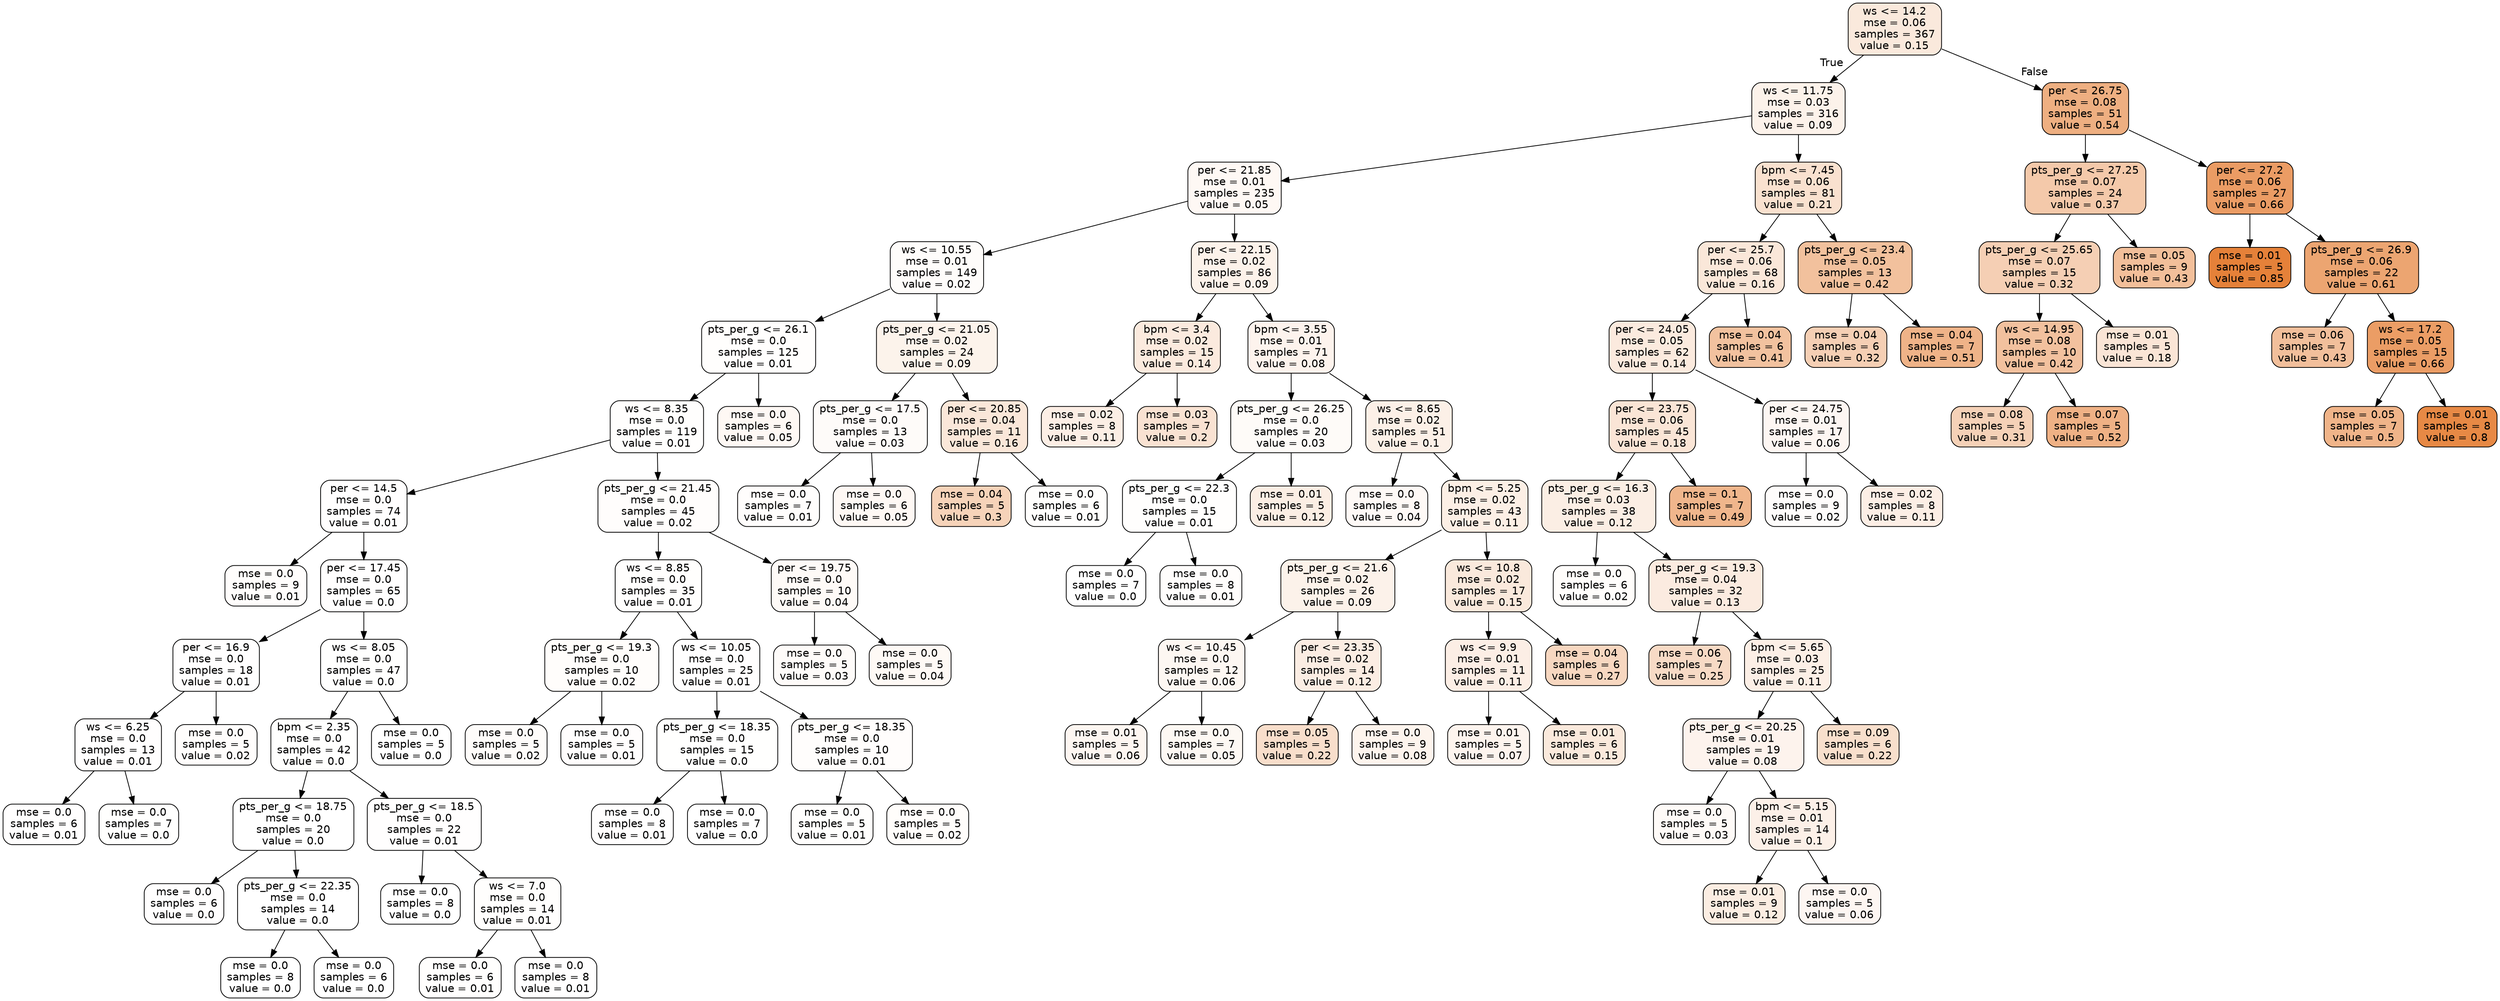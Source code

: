digraph Tree {
node [shape=box, style="filled, rounded", color="black", fontname=helvetica] ;
edge [fontname=helvetica] ;
0 [label="ws <= 14.2\nmse = 0.06\nsamples = 367\nvalue = 0.15", fillcolor="#fae9dc"] ;
1 [label="ws <= 11.75\nmse = 0.03\nsamples = 316\nvalue = 0.09", fillcolor="#fcf2ea"] ;
0 -> 1 [labeldistance=2.5, labelangle=45, headlabel="True"] ;
2 [label="per <= 21.85\nmse = 0.01\nsamples = 235\nvalue = 0.05", fillcolor="#fef8f4"] ;
1 -> 2 ;
3 [label="ws <= 10.55\nmse = 0.01\nsamples = 149\nvalue = 0.02", fillcolor="#fefcfa"] ;
2 -> 3 ;
4 [label="pts_per_g <= 26.1\nmse = 0.0\nsamples = 125\nvalue = 0.01", fillcolor="#fffefd"] ;
3 -> 4 ;
5 [label="ws <= 8.35\nmse = 0.0\nsamples = 119\nvalue = 0.01", fillcolor="#fffefd"] ;
4 -> 5 ;
6 [label="per <= 14.5\nmse = 0.0\nsamples = 74\nvalue = 0.01", fillcolor="#fffefe"] ;
5 -> 6 ;
7 [label="mse = 0.0\nsamples = 9\nvalue = 0.01", fillcolor="#fffdfc"] ;
6 -> 7 ;
8 [label="per <= 17.45\nmse = 0.0\nsamples = 65\nvalue = 0.0", fillcolor="#fffefe"] ;
6 -> 8 ;
9 [label="per <= 16.9\nmse = 0.0\nsamples = 18\nvalue = 0.01", fillcolor="#fffefe"] ;
8 -> 9 ;
10 [label="ws <= 6.25\nmse = 0.0\nsamples = 13\nvalue = 0.01", fillcolor="#fffefe"] ;
9 -> 10 ;
11 [label="mse = 0.0\nsamples = 6\nvalue = 0.01", fillcolor="#fffefe"] ;
10 -> 11 ;
12 [label="mse = 0.0\nsamples = 7\nvalue = 0.0", fillcolor="#fffffe"] ;
10 -> 12 ;
13 [label="mse = 0.0\nsamples = 5\nvalue = 0.02", fillcolor="#fffdfc"] ;
9 -> 13 ;
14 [label="ws <= 8.05\nmse = 0.0\nsamples = 47\nvalue = 0.0", fillcolor="#fffffe"] ;
8 -> 14 ;
15 [label="bpm <= 2.35\nmse = 0.0\nsamples = 42\nvalue = 0.0", fillcolor="#fffffe"] ;
14 -> 15 ;
16 [label="pts_per_g <= 18.75\nmse = 0.0\nsamples = 20\nvalue = 0.0", fillcolor="#ffffff"] ;
15 -> 16 ;
17 [label="mse = 0.0\nsamples = 6\nvalue = 0.0", fillcolor="#fffefe"] ;
16 -> 17 ;
18 [label="pts_per_g <= 22.35\nmse = 0.0\nsamples = 14\nvalue = 0.0", fillcolor="#ffffff"] ;
16 -> 18 ;
19 [label="mse = 0.0\nsamples = 8\nvalue = 0.0", fillcolor="#ffffff"] ;
18 -> 19 ;
20 [label="mse = 0.0\nsamples = 6\nvalue = 0.0", fillcolor="#ffffff"] ;
18 -> 20 ;
21 [label="pts_per_g <= 18.5\nmse = 0.0\nsamples = 22\nvalue = 0.01", fillcolor="#fffefe"] ;
15 -> 21 ;
22 [label="mse = 0.0\nsamples = 8\nvalue = 0.0", fillcolor="#ffffff"] ;
21 -> 22 ;
23 [label="ws <= 7.0\nmse = 0.0\nsamples = 14\nvalue = 0.01", fillcolor="#fffefd"] ;
21 -> 23 ;
24 [label="mse = 0.0\nsamples = 6\nvalue = 0.01", fillcolor="#fffefd"] ;
23 -> 24 ;
25 [label="mse = 0.0\nsamples = 8\nvalue = 0.01", fillcolor="#fffefe"] ;
23 -> 25 ;
26 [label="mse = 0.0\nsamples = 5\nvalue = 0.0", fillcolor="#ffffff"] ;
14 -> 26 ;
27 [label="pts_per_g <= 21.45\nmse = 0.0\nsamples = 45\nvalue = 0.02", fillcolor="#fffdfc"] ;
5 -> 27 ;
28 [label="ws <= 8.85\nmse = 0.0\nsamples = 35\nvalue = 0.01", fillcolor="#fffefd"] ;
27 -> 28 ;
29 [label="pts_per_g <= 19.3\nmse = 0.0\nsamples = 10\nvalue = 0.02", fillcolor="#fffdfb"] ;
28 -> 29 ;
30 [label="mse = 0.0\nsamples = 5\nvalue = 0.02", fillcolor="#fefcfa"] ;
29 -> 30 ;
31 [label="mse = 0.0\nsamples = 5\nvalue = 0.01", fillcolor="#fffdfd"] ;
29 -> 31 ;
32 [label="ws <= 10.05\nmse = 0.0\nsamples = 25\nvalue = 0.01", fillcolor="#fffefe"] ;
28 -> 32 ;
33 [label="pts_per_g <= 18.35\nmse = 0.0\nsamples = 15\nvalue = 0.0", fillcolor="#fffffe"] ;
32 -> 33 ;
34 [label="mse = 0.0\nsamples = 8\nvalue = 0.01", fillcolor="#fffefe"] ;
33 -> 34 ;
35 [label="mse = 0.0\nsamples = 7\nvalue = 0.0", fillcolor="#ffffff"] ;
33 -> 35 ;
36 [label="pts_per_g <= 18.35\nmse = 0.0\nsamples = 10\nvalue = 0.01", fillcolor="#fffdfc"] ;
32 -> 36 ;
37 [label="mse = 0.0\nsamples = 5\nvalue = 0.01", fillcolor="#fffefd"] ;
36 -> 37 ;
38 [label="mse = 0.0\nsamples = 5\nvalue = 0.02", fillcolor="#fffdfb"] ;
36 -> 38 ;
39 [label="per <= 19.75\nmse = 0.0\nsamples = 10\nvalue = 0.04", fillcolor="#fefaf7"] ;
27 -> 39 ;
40 [label="mse = 0.0\nsamples = 5\nvalue = 0.03", fillcolor="#fefbf9"] ;
39 -> 40 ;
41 [label="mse = 0.0\nsamples = 5\nvalue = 0.04", fillcolor="#fef9f5"] ;
39 -> 41 ;
42 [label="mse = 0.0\nsamples = 6\nvalue = 0.05", fillcolor="#fef8f4"] ;
4 -> 42 ;
43 [label="pts_per_g <= 21.05\nmse = 0.02\nsamples = 24\nvalue = 0.09", fillcolor="#fcf3eb"] ;
3 -> 43 ;
44 [label="pts_per_g <= 17.5\nmse = 0.0\nsamples = 13\nvalue = 0.03", fillcolor="#fefbf9"] ;
43 -> 44 ;
45 [label="mse = 0.0\nsamples = 7\nvalue = 0.01", fillcolor="#fffdfc"] ;
44 -> 45 ;
46 [label="mse = 0.0\nsamples = 6\nvalue = 0.05", fillcolor="#fef8f4"] ;
44 -> 46 ;
47 [label="per <= 20.85\nmse = 0.04\nsamples = 11\nvalue = 0.16", fillcolor="#fae7d9"] ;
43 -> 47 ;
48 [label="mse = 0.04\nsamples = 5\nvalue = 0.3", fillcolor="#f6d3b9"] ;
47 -> 48 ;
49 [label="mse = 0.0\nsamples = 6\nvalue = 0.01", fillcolor="#fffefd"] ;
47 -> 49 ;
50 [label="per <= 22.15\nmse = 0.02\nsamples = 86\nvalue = 0.09", fillcolor="#fcf2ea"] ;
2 -> 50 ;
51 [label="bpm <= 3.4\nmse = 0.02\nsamples = 15\nvalue = 0.14", fillcolor="#fbeade"] ;
50 -> 51 ;
52 [label="mse = 0.02\nsamples = 8\nvalue = 0.11", fillcolor="#fceee5"] ;
51 -> 52 ;
53 [label="mse = 0.03\nsamples = 7\nvalue = 0.2", fillcolor="#f9e2d2"] ;
51 -> 53 ;
54 [label="bpm <= 3.55\nmse = 0.01\nsamples = 71\nvalue = 0.08", fillcolor="#fdf3ed"] ;
50 -> 54 ;
55 [label="pts_per_g <= 26.25\nmse = 0.0\nsamples = 20\nvalue = 0.03", fillcolor="#fefbf8"] ;
54 -> 55 ;
56 [label="pts_per_g <= 22.3\nmse = 0.0\nsamples = 15\nvalue = 0.01", fillcolor="#fffefd"] ;
55 -> 56 ;
57 [label="mse = 0.0\nsamples = 7\nvalue = 0.0", fillcolor="#ffffff"] ;
56 -> 57 ;
58 [label="mse = 0.0\nsamples = 8\nvalue = 0.01", fillcolor="#fffdfc"] ;
56 -> 58 ;
59 [label="mse = 0.01\nsamples = 5\nvalue = 0.12", fillcolor="#fbeee4"] ;
55 -> 59 ;
60 [label="ws <= 8.65\nmse = 0.02\nsamples = 51\nvalue = 0.1", fillcolor="#fcf0e7"] ;
54 -> 60 ;
61 [label="mse = 0.0\nsamples = 8\nvalue = 0.04", fillcolor="#fef9f6"] ;
60 -> 61 ;
62 [label="bpm <= 5.25\nmse = 0.02\nsamples = 43\nvalue = 0.11", fillcolor="#fcefe5"] ;
60 -> 62 ;
63 [label="pts_per_g <= 21.6\nmse = 0.02\nsamples = 26\nvalue = 0.09", fillcolor="#fcf2ea"] ;
62 -> 63 ;
64 [label="ws <= 10.45\nmse = 0.0\nsamples = 12\nvalue = 0.06", fillcolor="#fdf7f2"] ;
63 -> 64 ;
65 [label="mse = 0.01\nsamples = 5\nvalue = 0.06", fillcolor="#fdf6f1"] ;
64 -> 65 ;
66 [label="mse = 0.0\nsamples = 7\nvalue = 0.05", fillcolor="#fdf8f3"] ;
64 -> 66 ;
67 [label="per <= 23.35\nmse = 0.02\nsamples = 14\nvalue = 0.12", fillcolor="#fbede3"] ;
63 -> 67 ;
68 [label="mse = 0.05\nsamples = 5\nvalue = 0.22", fillcolor="#f8decb"] ;
67 -> 68 ;
69 [label="mse = 0.0\nsamples = 9\nvalue = 0.08", fillcolor="#fdf4ed"] ;
67 -> 69 ;
70 [label="ws <= 10.8\nmse = 0.02\nsamples = 17\nvalue = 0.15", fillcolor="#fae9dc"] ;
62 -> 70 ;
71 [label="ws <= 9.9\nmse = 0.01\nsamples = 11\nvalue = 0.11", fillcolor="#fceee5"] ;
70 -> 71 ;
72 [label="mse = 0.01\nsamples = 5\nvalue = 0.07", fillcolor="#fdf4ee"] ;
71 -> 72 ;
73 [label="mse = 0.01\nsamples = 6\nvalue = 0.15", fillcolor="#fae9dc"] ;
71 -> 73 ;
74 [label="mse = 0.04\nsamples = 6\nvalue = 0.27", fillcolor="#f7d7c0"] ;
70 -> 74 ;
75 [label="bpm <= 7.45\nmse = 0.06\nsamples = 81\nvalue = 0.21", fillcolor="#f9e1cf"] ;
1 -> 75 ;
76 [label="per <= 25.7\nmse = 0.06\nsamples = 68\nvalue = 0.16", fillcolor="#fae7d9"] ;
75 -> 76 ;
77 [label="per <= 24.05\nmse = 0.05\nsamples = 62\nvalue = 0.14", fillcolor="#fbeade"] ;
76 -> 77 ;
78 [label="per <= 23.75\nmse = 0.06\nsamples = 45\nvalue = 0.18", fillcolor="#fae5d6"] ;
77 -> 78 ;
79 [label="pts_per_g <= 16.3\nmse = 0.03\nsamples = 38\nvalue = 0.12", fillcolor="#fbeee4"] ;
78 -> 79 ;
80 [label="mse = 0.0\nsamples = 6\nvalue = 0.02", fillcolor="#fffdfb"] ;
79 -> 80 ;
81 [label="pts_per_g <= 19.3\nmse = 0.04\nsamples = 32\nvalue = 0.13", fillcolor="#fbebe0"] ;
79 -> 81 ;
82 [label="mse = 0.06\nsamples = 7\nvalue = 0.25", fillcolor="#f7dac5"] ;
81 -> 82 ;
83 [label="bpm <= 5.65\nmse = 0.03\nsamples = 25\nvalue = 0.11", fillcolor="#fcefe6"] ;
81 -> 83 ;
84 [label="pts_per_g <= 20.25\nmse = 0.01\nsamples = 19\nvalue = 0.08", fillcolor="#fdf3ed"] ;
83 -> 84 ;
85 [label="mse = 0.0\nsamples = 5\nvalue = 0.03", fillcolor="#fefaf7"] ;
84 -> 85 ;
86 [label="bpm <= 5.15\nmse = 0.01\nsamples = 14\nvalue = 0.1", fillcolor="#fcf0e8"] ;
84 -> 86 ;
87 [label="mse = 0.01\nsamples = 9\nvalue = 0.12", fillcolor="#fbede2"] ;
86 -> 87 ;
88 [label="mse = 0.0\nsamples = 5\nvalue = 0.06", fillcolor="#fdf6f2"] ;
86 -> 88 ;
89 [label="mse = 0.09\nsamples = 6\nvalue = 0.22", fillcolor="#f8dfcc"] ;
83 -> 89 ;
90 [label="mse = 0.1\nsamples = 7\nvalue = 0.49", fillcolor="#f0b68c"] ;
78 -> 90 ;
91 [label="per <= 24.75\nmse = 0.01\nsamples = 17\nvalue = 0.06", fillcolor="#fdf6f2"] ;
77 -> 91 ;
92 [label="mse = 0.0\nsamples = 9\nvalue = 0.02", fillcolor="#fefcfb"] ;
91 -> 92 ;
93 [label="mse = 0.02\nsamples = 8\nvalue = 0.11", fillcolor="#fceee5"] ;
91 -> 93 ;
94 [label="mse = 0.04\nsamples = 6\nvalue = 0.41", fillcolor="#f2c29f"] ;
76 -> 94 ;
95 [label="pts_per_g <= 23.4\nmse = 0.05\nsamples = 13\nvalue = 0.42", fillcolor="#f2c19d"] ;
75 -> 95 ;
96 [label="mse = 0.04\nsamples = 6\nvalue = 0.32", fillcolor="#f5cfb4"] ;
95 -> 96 ;
97 [label="mse = 0.04\nsamples = 7\nvalue = 0.51", fillcolor="#efb388"] ;
95 -> 97 ;
98 [label="per <= 26.75\nmse = 0.08\nsamples = 51\nvalue = 0.54", fillcolor="#eeaf81"] ;
0 -> 98 [labeldistance=2.5, labelangle=-45, headlabel="False"] ;
99 [label="pts_per_g <= 27.25\nmse = 0.07\nsamples = 24\nvalue = 0.37", fillcolor="#f4c9aa"] ;
98 -> 99 ;
100 [label="pts_per_g <= 25.65\nmse = 0.07\nsamples = 15\nvalue = 0.32", fillcolor="#f5cfb4"] ;
99 -> 100 ;
101 [label="ws <= 14.95\nmse = 0.08\nsamples = 10\nvalue = 0.42", fillcolor="#f2c19e"] ;
100 -> 101 ;
102 [label="mse = 0.08\nsamples = 5\nvalue = 0.31", fillcolor="#f5d1b7"] ;
101 -> 102 ;
103 [label="mse = 0.07\nsamples = 5\nvalue = 0.52", fillcolor="#efb185"] ;
101 -> 103 ;
104 [label="mse = 0.01\nsamples = 5\nvalue = 0.18", fillcolor="#fae5d6"] ;
100 -> 104 ;
105 [label="mse = 0.05\nsamples = 9\nvalue = 0.43", fillcolor="#f2bf9a"] ;
99 -> 105 ;
106 [label="per <= 27.2\nmse = 0.06\nsamples = 27\nvalue = 0.66", fillcolor="#eb9c64"] ;
98 -> 106 ;
107 [label="mse = 0.01\nsamples = 5\nvalue = 0.85", fillcolor="#e58139"] ;
106 -> 107 ;
108 [label="pts_per_g <= 26.9\nmse = 0.06\nsamples = 22\nvalue = 0.61", fillcolor="#eca571"] ;
106 -> 108 ;
109 [label="mse = 0.06\nsamples = 7\nvalue = 0.43", fillcolor="#f2bf9b"] ;
108 -> 109 ;
110 [label="ws <= 17.2\nmse = 0.05\nsamples = 15\nvalue = 0.66", fillcolor="#eb9d65"] ;
108 -> 110 ;
111 [label="mse = 0.05\nsamples = 7\nvalue = 0.5", fillcolor="#f0b489"] ;
110 -> 111 ;
112 [label="mse = 0.01\nsamples = 8\nvalue = 0.8", fillcolor="#e78945"] ;
110 -> 112 ;
}